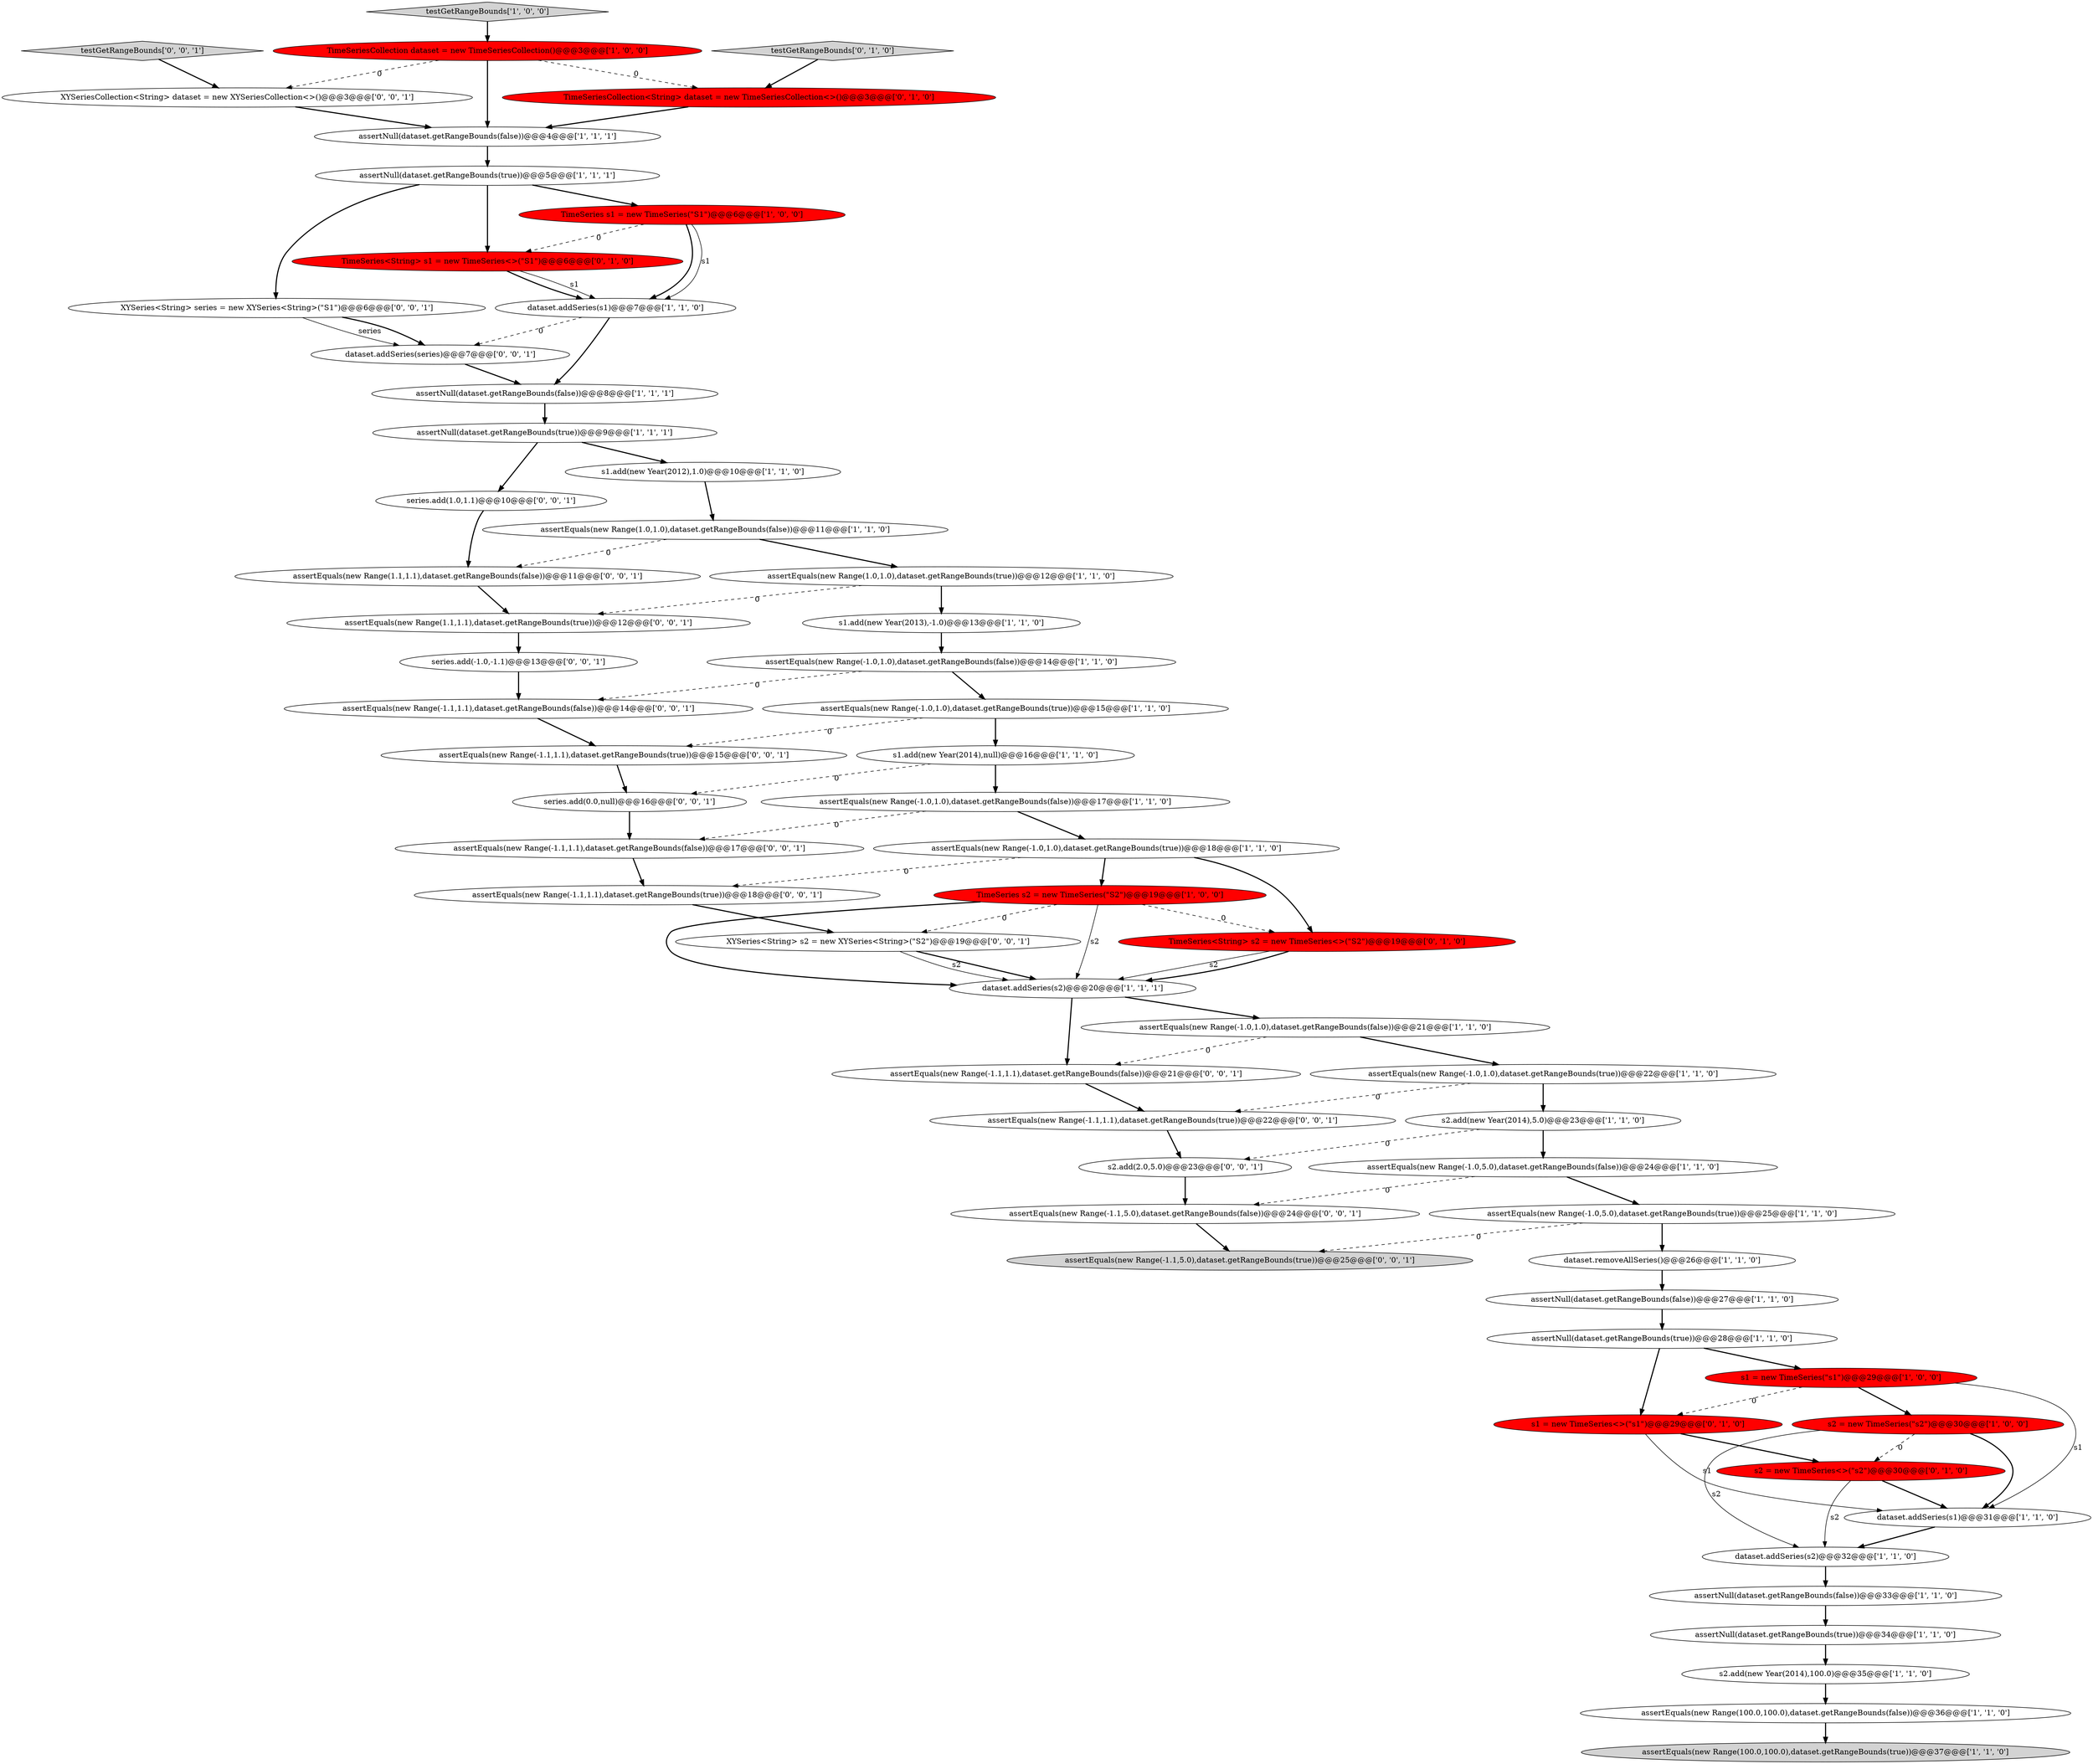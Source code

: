 digraph {
52 [style = filled, label = "testGetRangeBounds['0', '0', '1']", fillcolor = lightgray, shape = diamond image = "AAA0AAABBB3BBB"];
39 [style = filled, label = "s1 = new TimeSeries<>(\"s1\")@@@29@@@['0', '1', '0']", fillcolor = red, shape = ellipse image = "AAA1AAABBB2BBB"];
47 [style = filled, label = "XYSeries<String> s2 = new XYSeries<String>(\"S2\")@@@19@@@['0', '0', '1']", fillcolor = white, shape = ellipse image = "AAA0AAABBB3BBB"];
2 [style = filled, label = "assertNull(dataset.getRangeBounds(true))@@@5@@@['1', '1', '1']", fillcolor = white, shape = ellipse image = "AAA0AAABBB1BBB"];
48 [style = filled, label = "assertEquals(new Range(-1.1,1.1),dataset.getRangeBounds(false))@@@14@@@['0', '0', '1']", fillcolor = white, shape = ellipse image = "AAA0AAABBB3BBB"];
56 [style = filled, label = "assertEquals(new Range(-1.1,1.1),dataset.getRangeBounds(true))@@@18@@@['0', '0', '1']", fillcolor = white, shape = ellipse image = "AAA0AAABBB3BBB"];
5 [style = filled, label = "assertEquals(new Range(-1.0,5.0),dataset.getRangeBounds(false))@@@24@@@['1', '1', '0']", fillcolor = white, shape = ellipse image = "AAA0AAABBB1BBB"];
43 [style = filled, label = "XYSeries<String> series = new XYSeries<String>(\"S1\")@@@6@@@['0', '0', '1']", fillcolor = white, shape = ellipse image = "AAA0AAABBB3BBB"];
26 [style = filled, label = "dataset.addSeries(s2)@@@20@@@['1', '1', '1']", fillcolor = white, shape = ellipse image = "AAA0AAABBB1BBB"];
41 [style = filled, label = "TimeSeries<String> s1 = new TimeSeries<>(\"S1\")@@@6@@@['0', '1', '0']", fillcolor = red, shape = ellipse image = "AAA1AAABBB2BBB"];
55 [style = filled, label = "assertEquals(new Range(-1.1,1.1),dataset.getRangeBounds(false))@@@17@@@['0', '0', '1']", fillcolor = white, shape = ellipse image = "AAA0AAABBB3BBB"];
9 [style = filled, label = "dataset.addSeries(s1)@@@31@@@['1', '1', '0']", fillcolor = white, shape = ellipse image = "AAA0AAABBB1BBB"];
19 [style = filled, label = "assertNull(dataset.getRangeBounds(false))@@@33@@@['1', '1', '0']", fillcolor = white, shape = ellipse image = "AAA0AAABBB1BBB"];
11 [style = filled, label = "dataset.removeAllSeries()@@@26@@@['1', '1', '0']", fillcolor = white, shape = ellipse image = "AAA0AAABBB1BBB"];
12 [style = filled, label = "assertEquals(new Range(-1.0,1.0),dataset.getRangeBounds(true))@@@22@@@['1', '1', '0']", fillcolor = white, shape = ellipse image = "AAA0AAABBB1BBB"];
60 [style = filled, label = "series.add(1.0,1.1)@@@10@@@['0', '0', '1']", fillcolor = white, shape = ellipse image = "AAA0AAABBB3BBB"];
32 [style = filled, label = "s2 = new TimeSeries(\"s2\")@@@30@@@['1', '0', '0']", fillcolor = red, shape = ellipse image = "AAA1AAABBB1BBB"];
31 [style = filled, label = "assertEquals(new Range(100.0,100.0),dataset.getRangeBounds(true))@@@37@@@['1', '1', '0']", fillcolor = lightgray, shape = ellipse image = "AAA0AAABBB1BBB"];
29 [style = filled, label = "assertEquals(new Range(100.0,100.0),dataset.getRangeBounds(false))@@@36@@@['1', '1', '0']", fillcolor = white, shape = ellipse image = "AAA0AAABBB1BBB"];
34 [style = filled, label = "s2.add(new Year(2014),5.0)@@@23@@@['1', '1', '0']", fillcolor = white, shape = ellipse image = "AAA0AAABBB1BBB"];
27 [style = filled, label = "assertNull(dataset.getRangeBounds(false))@@@8@@@['1', '1', '1']", fillcolor = white, shape = ellipse image = "AAA0AAABBB1BBB"];
50 [style = filled, label = "assertEquals(new Range(-1.1,1.1),dataset.getRangeBounds(true))@@@15@@@['0', '0', '1']", fillcolor = white, shape = ellipse image = "AAA0AAABBB3BBB"];
22 [style = filled, label = "s1.add(new Year(2013),-1.0)@@@13@@@['1', '1', '0']", fillcolor = white, shape = ellipse image = "AAA0AAABBB1BBB"];
1 [style = filled, label = "assertEquals(new Range(-1.0,1.0),dataset.getRangeBounds(false))@@@14@@@['1', '1', '0']", fillcolor = white, shape = ellipse image = "AAA0AAABBB1BBB"];
8 [style = filled, label = "assertNull(dataset.getRangeBounds(false))@@@4@@@['1', '1', '1']", fillcolor = white, shape = ellipse image = "AAA0AAABBB1BBB"];
24 [style = filled, label = "assertEquals(new Range(-1.0,5.0),dataset.getRangeBounds(true))@@@25@@@['1', '1', '0']", fillcolor = white, shape = ellipse image = "AAA0AAABBB1BBB"];
6 [style = filled, label = "dataset.addSeries(s2)@@@32@@@['1', '1', '0']", fillcolor = white, shape = ellipse image = "AAA0AAABBB1BBB"];
16 [style = filled, label = "assertNull(dataset.getRangeBounds(false))@@@27@@@['1', '1', '0']", fillcolor = white, shape = ellipse image = "AAA0AAABBB1BBB"];
20 [style = filled, label = "assertEquals(new Range(-1.0,1.0),dataset.getRangeBounds(true))@@@18@@@['1', '1', '0']", fillcolor = white, shape = ellipse image = "AAA0AAABBB1BBB"];
45 [style = filled, label = "assertEquals(new Range(-1.1,1.1),dataset.getRangeBounds(true))@@@22@@@['0', '0', '1']", fillcolor = white, shape = ellipse image = "AAA0AAABBB3BBB"];
59 [style = filled, label = "s2.add(2.0,5.0)@@@23@@@['0', '0', '1']", fillcolor = white, shape = ellipse image = "AAA0AAABBB3BBB"];
18 [style = filled, label = "s1.add(new Year(2014),null)@@@16@@@['1', '1', '0']", fillcolor = white, shape = ellipse image = "AAA0AAABBB1BBB"];
30 [style = filled, label = "TimeSeriesCollection dataset = new TimeSeriesCollection()@@@3@@@['1', '0', '0']", fillcolor = red, shape = ellipse image = "AAA1AAABBB1BBB"];
7 [style = filled, label = "testGetRangeBounds['1', '0', '0']", fillcolor = lightgray, shape = diamond image = "AAA0AAABBB1BBB"];
28 [style = filled, label = "assertEquals(new Range(-1.0,1.0),dataset.getRangeBounds(true))@@@15@@@['1', '1', '0']", fillcolor = white, shape = ellipse image = "AAA0AAABBB1BBB"];
23 [style = filled, label = "assertNull(dataset.getRangeBounds(true))@@@34@@@['1', '1', '0']", fillcolor = white, shape = ellipse image = "AAA0AAABBB1BBB"];
36 [style = filled, label = "testGetRangeBounds['0', '1', '0']", fillcolor = lightgray, shape = diamond image = "AAA0AAABBB2BBB"];
14 [style = filled, label = "assertEquals(new Range(1.0,1.0),dataset.getRangeBounds(true))@@@12@@@['1', '1', '0']", fillcolor = white, shape = ellipse image = "AAA0AAABBB1BBB"];
17 [style = filled, label = "assertNull(dataset.getRangeBounds(true))@@@9@@@['1', '1', '1']", fillcolor = white, shape = ellipse image = "AAA0AAABBB1BBB"];
21 [style = filled, label = "s1 = new TimeSeries(\"s1\")@@@29@@@['1', '0', '0']", fillcolor = red, shape = ellipse image = "AAA1AAABBB1BBB"];
35 [style = filled, label = "assertEquals(new Range(1.0,1.0),dataset.getRangeBounds(false))@@@11@@@['1', '1', '0']", fillcolor = white, shape = ellipse image = "AAA0AAABBB1BBB"];
3 [style = filled, label = "s2.add(new Year(2014),100.0)@@@35@@@['1', '1', '0']", fillcolor = white, shape = ellipse image = "AAA0AAABBB1BBB"];
40 [style = filled, label = "s2 = new TimeSeries<>(\"s2\")@@@30@@@['0', '1', '0']", fillcolor = red, shape = ellipse image = "AAA1AAABBB2BBB"];
42 [style = filled, label = "series.add(0.0,null)@@@16@@@['0', '0', '1']", fillcolor = white, shape = ellipse image = "AAA0AAABBB3BBB"];
46 [style = filled, label = "assertEquals(new Range(1.1,1.1),dataset.getRangeBounds(false))@@@11@@@['0', '0', '1']", fillcolor = white, shape = ellipse image = "AAA0AAABBB3BBB"];
53 [style = filled, label = "XYSeriesCollection<String> dataset = new XYSeriesCollection<>()@@@3@@@['0', '0', '1']", fillcolor = white, shape = ellipse image = "AAA0AAABBB3BBB"];
51 [style = filled, label = "dataset.addSeries(series)@@@7@@@['0', '0', '1']", fillcolor = white, shape = ellipse image = "AAA0AAABBB3BBB"];
58 [style = filled, label = "assertEquals(new Range(-1.1,1.1),dataset.getRangeBounds(false))@@@21@@@['0', '0', '1']", fillcolor = white, shape = ellipse image = "AAA0AAABBB3BBB"];
37 [style = filled, label = "TimeSeries<String> s2 = new TimeSeries<>(\"S2\")@@@19@@@['0', '1', '0']", fillcolor = red, shape = ellipse image = "AAA1AAABBB2BBB"];
15 [style = filled, label = "assertEquals(new Range(-1.0,1.0),dataset.getRangeBounds(false))@@@17@@@['1', '1', '0']", fillcolor = white, shape = ellipse image = "AAA0AAABBB1BBB"];
44 [style = filled, label = "series.add(-1.0,-1.1)@@@13@@@['0', '0', '1']", fillcolor = white, shape = ellipse image = "AAA0AAABBB3BBB"];
13 [style = filled, label = "TimeSeries s1 = new TimeSeries(\"S1\")@@@6@@@['1', '0', '0']", fillcolor = red, shape = ellipse image = "AAA1AAABBB1BBB"];
54 [style = filled, label = "assertEquals(new Range(-1.1,5.0),dataset.getRangeBounds(true))@@@25@@@['0', '0', '1']", fillcolor = lightgray, shape = ellipse image = "AAA0AAABBB3BBB"];
25 [style = filled, label = "dataset.addSeries(s1)@@@7@@@['1', '1', '0']", fillcolor = white, shape = ellipse image = "AAA0AAABBB1BBB"];
38 [style = filled, label = "TimeSeriesCollection<String> dataset = new TimeSeriesCollection<>()@@@3@@@['0', '1', '0']", fillcolor = red, shape = ellipse image = "AAA1AAABBB2BBB"];
49 [style = filled, label = "assertEquals(new Range(-1.1,5.0),dataset.getRangeBounds(false))@@@24@@@['0', '0', '1']", fillcolor = white, shape = ellipse image = "AAA0AAABBB3BBB"];
0 [style = filled, label = "s1.add(new Year(2012),1.0)@@@10@@@['1', '1', '0']", fillcolor = white, shape = ellipse image = "AAA0AAABBB1BBB"];
33 [style = filled, label = "assertEquals(new Range(-1.0,1.0),dataset.getRangeBounds(false))@@@21@@@['1', '1', '0']", fillcolor = white, shape = ellipse image = "AAA0AAABBB1BBB"];
10 [style = filled, label = "assertNull(dataset.getRangeBounds(true))@@@28@@@['1', '1', '0']", fillcolor = white, shape = ellipse image = "AAA0AAABBB1BBB"];
4 [style = filled, label = "TimeSeries s2 = new TimeSeries(\"S2\")@@@19@@@['1', '0', '0']", fillcolor = red, shape = ellipse image = "AAA1AAABBB1BBB"];
57 [style = filled, label = "assertEquals(new Range(1.1,1.1),dataset.getRangeBounds(true))@@@12@@@['0', '0', '1']", fillcolor = white, shape = ellipse image = "AAA0AAABBB3BBB"];
59->49 [style = bold, label=""];
7->30 [style = bold, label=""];
37->26 [style = solid, label="s2"];
20->56 [style = dashed, label="0"];
34->59 [style = dashed, label="0"];
13->41 [style = dashed, label="0"];
9->6 [style = bold, label=""];
56->47 [style = bold, label=""];
35->46 [style = dashed, label="0"];
1->28 [style = bold, label=""];
32->6 [style = solid, label="s2"];
10->39 [style = bold, label=""];
24->11 [style = bold, label=""];
15->20 [style = bold, label=""];
47->26 [style = bold, label=""];
27->17 [style = bold, label=""];
20->37 [style = bold, label=""];
30->8 [style = bold, label=""];
40->6 [style = solid, label="s2"];
5->49 [style = dashed, label="0"];
13->25 [style = bold, label=""];
11->16 [style = bold, label=""];
28->18 [style = bold, label=""];
1->48 [style = dashed, label="0"];
37->26 [style = bold, label=""];
43->51 [style = bold, label=""];
18->15 [style = bold, label=""];
14->22 [style = bold, label=""];
45->59 [style = bold, label=""];
48->50 [style = bold, label=""];
23->3 [style = bold, label=""];
10->21 [style = bold, label=""];
18->42 [style = dashed, label="0"];
25->27 [style = bold, label=""];
4->26 [style = solid, label="s2"];
51->27 [style = bold, label=""];
49->54 [style = bold, label=""];
3->29 [style = bold, label=""];
2->43 [style = bold, label=""];
47->26 [style = solid, label="s2"];
30->38 [style = dashed, label="0"];
2->41 [style = bold, label=""];
12->45 [style = dashed, label="0"];
41->25 [style = solid, label="s1"];
17->60 [style = bold, label=""];
25->51 [style = dashed, label="0"];
40->9 [style = bold, label=""];
13->25 [style = solid, label="s1"];
43->51 [style = solid, label="series"];
33->12 [style = bold, label=""];
42->55 [style = bold, label=""];
35->14 [style = bold, label=""];
21->39 [style = dashed, label="0"];
32->9 [style = bold, label=""];
17->0 [style = bold, label=""];
8->2 [style = bold, label=""];
50->42 [style = bold, label=""];
39->40 [style = bold, label=""];
5->24 [style = bold, label=""];
53->8 [style = bold, label=""];
38->8 [style = bold, label=""];
22->1 [style = bold, label=""];
4->37 [style = dashed, label="0"];
33->58 [style = dashed, label="0"];
21->9 [style = solid, label="s1"];
46->57 [style = bold, label=""];
26->58 [style = bold, label=""];
52->53 [style = bold, label=""];
16->10 [style = bold, label=""];
34->5 [style = bold, label=""];
29->31 [style = bold, label=""];
4->26 [style = bold, label=""];
4->47 [style = dashed, label="0"];
12->34 [style = bold, label=""];
6->19 [style = bold, label=""];
14->57 [style = dashed, label="0"];
60->46 [style = bold, label=""];
30->53 [style = dashed, label="0"];
55->56 [style = bold, label=""];
20->4 [style = bold, label=""];
2->13 [style = bold, label=""];
15->55 [style = dashed, label="0"];
32->40 [style = dashed, label="0"];
24->54 [style = dashed, label="0"];
44->48 [style = bold, label=""];
39->9 [style = solid, label="s1"];
19->23 [style = bold, label=""];
21->32 [style = bold, label=""];
58->45 [style = bold, label=""];
0->35 [style = bold, label=""];
57->44 [style = bold, label=""];
41->25 [style = bold, label=""];
36->38 [style = bold, label=""];
26->33 [style = bold, label=""];
28->50 [style = dashed, label="0"];
}
